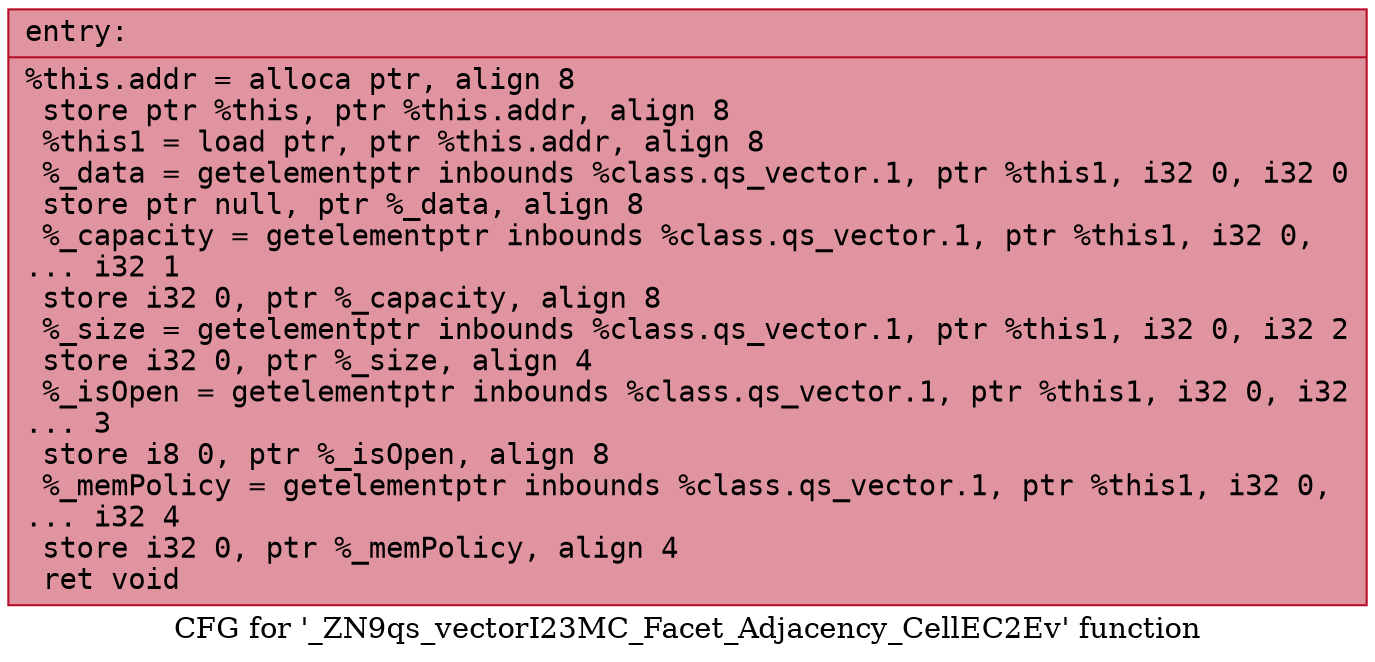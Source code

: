 digraph "CFG for '_ZN9qs_vectorI23MC_Facet_Adjacency_CellEC2Ev' function" {
	label="CFG for '_ZN9qs_vectorI23MC_Facet_Adjacency_CellEC2Ev' function";

	Node0x55dfe4b06ec0 [shape=record,color="#b70d28ff", style=filled, fillcolor="#b70d2870" fontname="Courier",label="{entry:\l|  %this.addr = alloca ptr, align 8\l  store ptr %this, ptr %this.addr, align 8\l  %this1 = load ptr, ptr %this.addr, align 8\l  %_data = getelementptr inbounds %class.qs_vector.1, ptr %this1, i32 0, i32 0\l  store ptr null, ptr %_data, align 8\l  %_capacity = getelementptr inbounds %class.qs_vector.1, ptr %this1, i32 0,\l... i32 1\l  store i32 0, ptr %_capacity, align 8\l  %_size = getelementptr inbounds %class.qs_vector.1, ptr %this1, i32 0, i32 2\l  store i32 0, ptr %_size, align 4\l  %_isOpen = getelementptr inbounds %class.qs_vector.1, ptr %this1, i32 0, i32\l... 3\l  store i8 0, ptr %_isOpen, align 8\l  %_memPolicy = getelementptr inbounds %class.qs_vector.1, ptr %this1, i32 0,\l... i32 4\l  store i32 0, ptr %_memPolicy, align 4\l  ret void\l}"];
}
